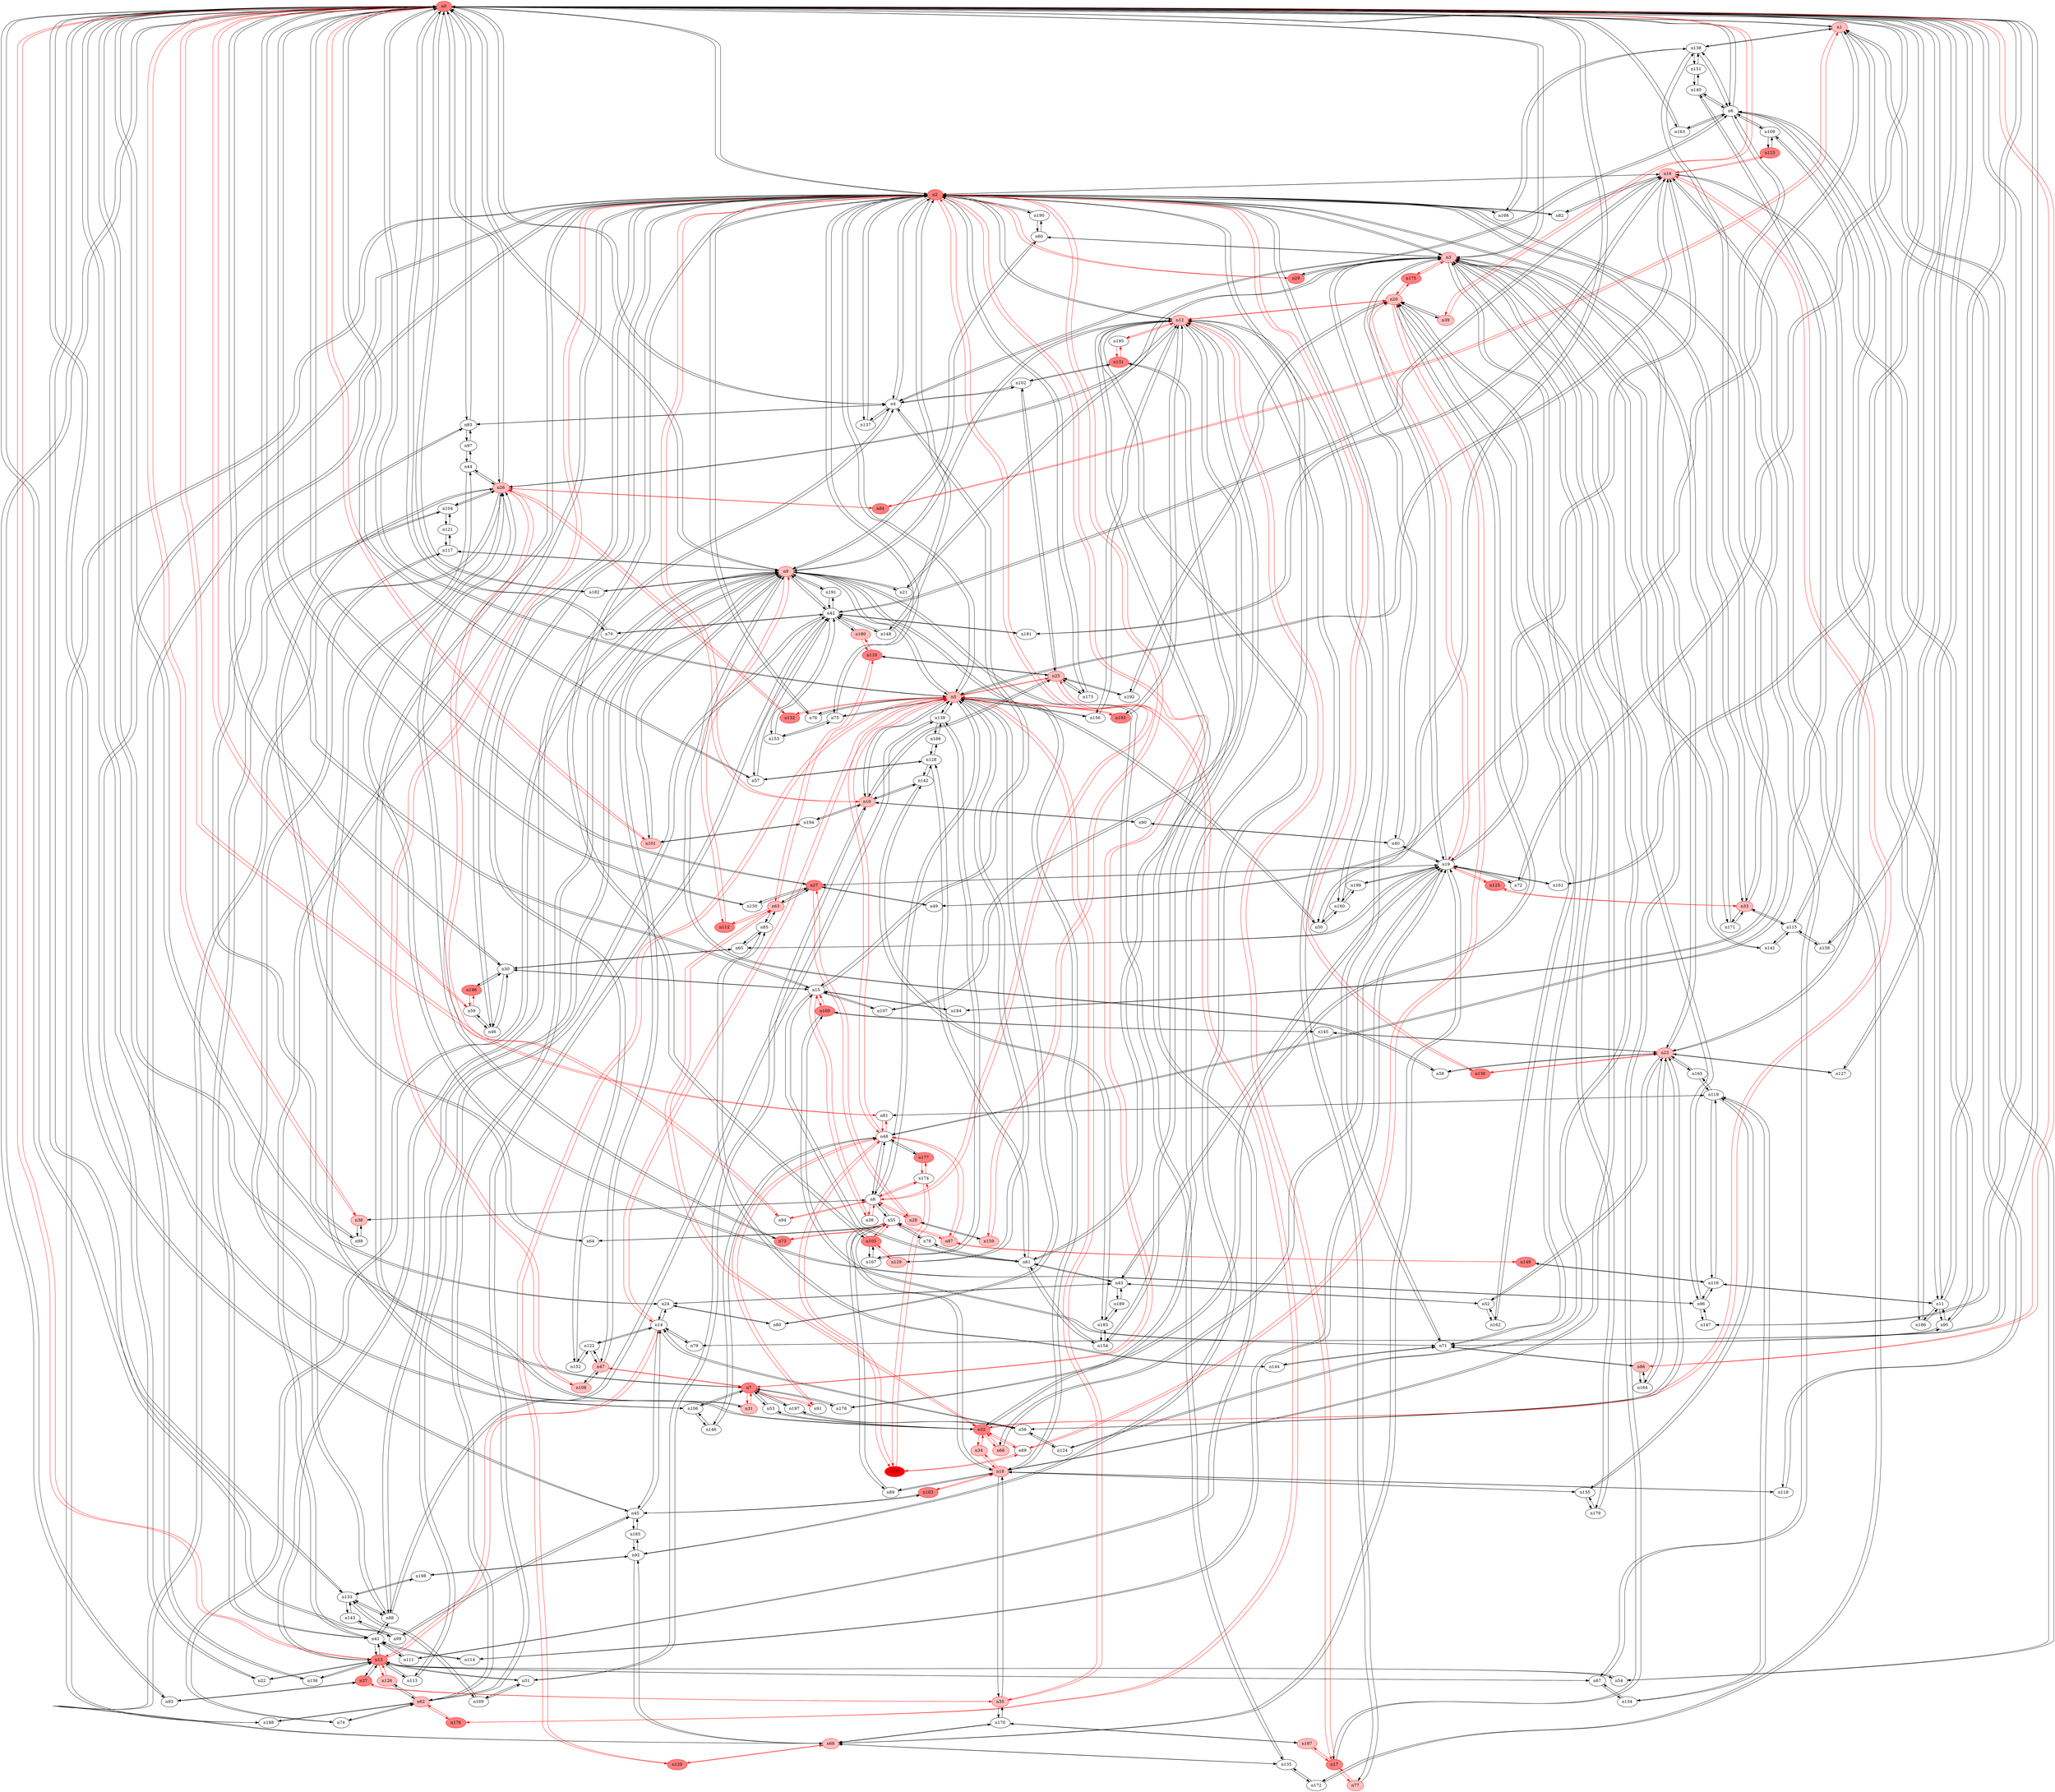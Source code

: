 strict digraph {
n0 [type=switch, color="#FF0000", style=filled, fillcolor="#FF8080"];
n1 [type=host, color="#FF0000", style=filled, fillcolor="#FFC0C0"];
n2 [type=host, color="#FF0000", style=filled, fillcolor="#FF8080"];
n3 [type=host, color="#FF0000", style=filled, fillcolor="#FFC0C0"];
n4 [type=switch];
n5 [type=host, color="#FF0000", style=filled, fillcolor="#FFC0C0"];
n6 [type=switch];
n7 [type=host, color="#FF0000", style=filled, fillcolor="#FF8080"];
n9 [type=host, color="#FF0000", style=filled, fillcolor="#FFC0C0"];
n11 [type=switch];
n13 [type=host, color="#FF0000", style=filled, fillcolor="#FF8080"];
n15 [type=switch];
n24 [type=switch];
n26 [type=host, color="#FF0000", style=filled, fillcolor="#FFC0C0"];
n27 [type=host, color="#FF0000", style=filled, fillcolor="#FF8080"];
n30 [type=switch];
n36 [type=host, color="#FF0000", style=filled, fillcolor="#FFC0C0"];
n39 [type=host, color="#FF0000", style=filled, fillcolor="#FFC0C0"];
n45 [type=switch];
n50 [type=switch];
n57 [type=switch];
n59 [type=switch];
n70 [type=switch];
n72 [type=switch];
n79 [type=switch];
n81 [type=switch];
n83 [type=switch];
n86 [type=host, color="#FF0000", style=filled, fillcolor="#FFC0C0"];
n93 [type=switch];
n99 [type=switch];
n101 [type=host, color="#FF0000", style=filled, fillcolor="#FFC0C0"];
n106 [type=switch];
n115 [type=switch];
n127 [type=switch];
n133 [type=switch];
n147 [type=switch];
n150 [type=switch];
n158 [type=switch];
n161 [type=switch];
n163 [type=switch];
n182 [type=switch];
n49 [type=switch];
n54 [type=switch];
n84 [type=switch, color="#FF0000", style=filled, fillcolor="#FF8080"];
n118 [type=switch];
n138 [type=switch];
n8 [type=switch];
n10 [type=host, color="#FF0000", style=filled, fillcolor="#FFC0C0"];
n12 [type=host, color="#FF0000", style=filled, fillcolor="#FFC0C0"];
n16 [type=host, color="#FF0000", style=filled, fillcolor="#FFC0C0"];
n22 [type=switch];
n23 [type=host, color="#FF0000", style=filled, fillcolor="#FFC0C0"];
n29 [type=host, color="#FF0000", style=filled, fillcolor="#FF8080"];
n31 [type=host, color="#FF0000", style=filled, fillcolor="#FFC0C0"];
n32 [type=switch, color="#FF0000", style=filled, fillcolor="#FF8080"];
n33 [type=host, color="#FF0000", style=filled, fillcolor="#FFC0C0"];
n41 [type=switch];
n46 [type=switch];
n67 [type=switch];
n71 [type=switch];
n75 [type=switch];
n76 [type=switch];
n82 [type=switch];
n105 [type=switch, color="#FF0000", style=filled, fillcolor="#FF8080"];
n108 [type=host, color="#FF0000", style=filled, fillcolor="#FFC0C0"];
n130 [type=switch, color="#FF0000", style=filled, fillcolor="#FF8080"];
n136 [type=switch];
n137 [type=switch];
n148 [type=switch];
n152 [type=switch];
n159 [type=host, color="#FF0000", style=filled, fillcolor="#FFC0C0"];
n168 [type=switch];
n173 [type=switch];
n188 [type=switch];
n190 [type=switch];
n17 [type=switch, color="#FF0000", style=filled, fillcolor="#FF8080"];
n18 [type=host, color="#FF0000", style=filled, fillcolor="#FFC0C0"];
n19 [type=switch];
n40 [type=switch];
n60 [type=switch];
n96 [type=switch];
n124 [type=switch];
n141 [type=switch];
n171 [type=switch];
n175 [type=switch, color="#FF0000", style=filled, fillcolor="#FF8080"];
n102 [type=switch];
n14 [type=switch];
n25 [type=host, color="#FF0000", style=filled, fillcolor="#FFC0C0"];
n35 [type=host, color="#FF0000", style=filled, fillcolor="#FFC0C0"];
n48 [type=switch];
n80 [type=switch];
n120 [type=switch, color="#FF0000", style=filled, fillcolor="#FF8080"];
n129 [type=host, color="#FF0000", style=filled, fillcolor="#FFC0C0"];
n132 [type=switch, color="#FF0000", style=filled, fillcolor="#FF8080"];
n139 [type=switch];
n156 [type=switch];
n193 [type=switch, color="#FF0000", style=filled, fillcolor="#FF8080"];
n109 [type=switch];
n140 [type=switch];
n47 [type=host, color="#FF0000", style=filled, fillcolor="#FFC0C0"];
n53 [type=switch];
n91 [type=switch];
n178 [type=switch];
n197 [type=switch];
n28 [type=host, color="#FF0000", style=filled, fillcolor="#FFC0C0"];
n38 [type=switch];
n55 [type=switch];
n94 [type=switch];
n174 [type=switch];
n21 [type=switch];
n42 [type=switch];
n58 [type=switch];
n62 [type=host, color="#FF0000", style=filled, fillcolor="#FFC0C0"];
n74 [type=switch];
n88 [type=switch];
n112 [type=switch, color="#FF0000", style=filled, fillcolor="#FF8080"];
n117 [type=switch];
n135 [type=switch];
n191 [type=switch];
n51 [type=switch];
n90 [type=switch];
n142 [type=switch];
n194 [type=switch];
n95 [type=switch];
n116 [type=switch];
n186 [type=switch];
n20 [type=host, color="#FF0000", style=filled, fillcolor="#FFC0C0"];
n77 [type=host, color="#FF0000", style=filled, fillcolor="#FFC0C0"];
n92 [type=switch];
n107 [type=switch];
n111 [type=switch];
n154 [type=switch];
n160 [type=switch];
n195 [type=switch];
n37 [type=switch, color="#FF0000", style=filled, fillcolor="#FF8080"];
n113 [type=switch];
n126 [type=host, color="#FF0000", style=filled, fillcolor="#FFC0C0"];
n56 [type=switch];
n122 [type=switch];
n61 [type=switch];
n100 [type=host, color="#FF0000", style=filled, fillcolor="#FF8080"];
n184 [type=switch];
n123 [type=switch, color="#FF0000", style=filled, fillcolor="#FF8080"];
n172 [type=switch];
n181 [type=switch];
n187 [type=host, color="#FF0000", style=filled, fillcolor="#FFC0C0"];
n34 [type=host, color="#FF0000", style=filled, fillcolor="#FFC0C0"];
n89 [type=switch];
n103 [type=switch, color="#FF0000", style=filled, fillcolor="#FF8080"];
n155 [type=switch];
n43 [type=switch];
n65 [type=switch];
n66 [type=host, color="#FF0000", style=filled, fillcolor="#FFC0C0"];
n68 [type=host, color="#FF0000", style=filled, fillcolor="#FFC0C0"];
n114 [type=switch];
n125 [type=switch, color="#FF0000", style=filled, fillcolor="#FF8080"];
n199 [type=switch];
n69 [type=switch];
n162 [type=switch];
n179 [type=switch];
n192 [type=switch];
n52 [type=switch];
n145 [type=switch];
n164 [type=switch];
n165 [type=switch];
n110 [type=switch, color="#FF0000", style=filled, fillcolor="#FF8080"];
n176 [type=switch, color="#FF0000", style=filled, fillcolor="#FF8080"];
n44 [type=switch];
n64 [type=switch];
n73 [type=host, color="#FF0000", style=filled, fillcolor="#FF8080"];
n104 [type=switch];
n63 [type=host, color="#FF0000", style=filled, fillcolor="#FFC0C0"];
n196 [type=host, color="#FF0000", style=filled, fillcolor="#FF8080"];
n170 [type=switch];
n98 [type=switch];
n153 [type=switch];
n180 [type=host, color="#FF0000", style=filled, fillcolor="#FFC0C0"];
n189 [type=switch];
n97 [type=switch];
n185 [type=switch];
n87 [type=host, color="#FF0000", style=filled, fillcolor="#FFC0C0"];
n146 [type=switch];
n157 [type=switch, color="#FF0000", style=filled, fillcolor="#FF0000"];
n177 [type=host, color="#FF0000", style=filled, fillcolor="#FF8080"];
n169 [type=switch];
n78 [type=switch];
n128 [type=switch];
n131 [type=host, color="#FF0000", style=filled, fillcolor="#FF8080"];
n85 [type=switch];
n134 [type=switch];
n144 [type=switch];
n119 [type=switch];
n149 [type=switch, color="#FF0000", style=filled, fillcolor="#FF8080"];
n198 [type=switch];
n143 [type=switch];
n121 [type=switch];
n167 [type=switch];
n166 [type=switch];
n151 [type=switch];
n183 [type=switch];
n0 -> n1 [src_port=0, dst_port=0];
n0 -> n2 [src_port=0, dst_port=0];
n0 -> n3 [src_port=0, dst_port=0];
n0 -> n4 [src_port=0, dst_port=0];
n0 -> n5 [src_port=0, dst_port=0];
n0 -> n6 [src_port=0, dst_port=0];
n0 -> n7 [src_port=0, dst_port=0];
n0 -> n9 [src_port=0, dst_port=0];
n0 -> n11 [src_port=0, dst_port=0];
n0 -> n13 [src_port=0, dst_port=0, color="#FF0000"];
n0 -> n15 [src_port=0, dst_port=0];
n0 -> n24 [src_port=0, dst_port=0];
n0 -> n26 [src_port=0, dst_port=0];
n0 -> n27 [src_port=0, dst_port=0];
n0 -> n30 [src_port=0, dst_port=0];
n0 -> n36 [src_port=0, dst_port=0, color="#FF0000"];
n0 -> n39 [src_port=0, dst_port=0, color="#FF0000"];
n0 -> n45 [src_port=0, dst_port=0];
n0 -> n50 [src_port=0, dst_port=0];
n0 -> n57 [src_port=0, dst_port=0];
n0 -> n59 [src_port=0, dst_port=0, color="#FF0000"];
n0 -> n70 [src_port=0, dst_port=0];
n0 -> n72 [src_port=0, dst_port=0];
n0 -> n79 [src_port=0, dst_port=0];
n0 -> n81 [src_port=0, dst_port=0, color="#FF0000"];
n0 -> n83 [src_port=0, dst_port=0];
n0 -> n86 [src_port=0, dst_port=0, color="#FF0000"];
n0 -> n93 [src_port=0, dst_port=0];
n0 -> n99 [src_port=0, dst_port=0];
n0 -> n101 [src_port=0, dst_port=0, color="#FF0000"];
n0 -> n106 [src_port=0, dst_port=0];
n0 -> n115 [src_port=0, dst_port=0];
n0 -> n127 [src_port=0, dst_port=0];
n0 -> n133 [src_port=0, dst_port=0];
n0 -> n147 [src_port=0, dst_port=0];
n0 -> n150 [src_port=0, dst_port=0];
n0 -> n158 [src_port=0, dst_port=0];
n0 -> n161 [src_port=0, dst_port=0];
n0 -> n163 [src_port=0, dst_port=0];
n0 -> n182 [src_port=0, dst_port=0];
n1 -> n0 [src_port=0, dst_port=0];
n1 -> n49 [src_port=0, dst_port=0];
n1 -> n54 [src_port=0, dst_port=0];
n1 -> n84 [src_port=0, dst_port=0, color="#FF0000"];
n1 -> n118 [src_port=0, dst_port=0];
n1 -> n138 [src_port=0, dst_port=0];
n2 -> n0 [src_port=0, dst_port=0];
n2 -> n3 [src_port=0, dst_port=0];
n2 -> n4 [src_port=0, dst_port=0];
n2 -> n5 [src_port=0, dst_port=0];
n2 -> n7 [src_port=0, dst_port=0, color="#FF0000"];
n2 -> n8 [src_port=0, dst_port=0, color="#FF0000"];
n2 -> n10 [src_port=0, dst_port=0, color="#FF0000"];
n2 -> n12 [src_port=0, dst_port=0];
n2 -> n16 [src_port=0, dst_port=0];
n2 -> n22 [src_port=0, dst_port=0];
n2 -> n23 [src_port=0, dst_port=0];
n2 -> n29 [src_port=0, dst_port=0, color="#FF0000"];
n2 -> n31 [src_port=0, dst_port=0];
n2 -> n32 [src_port=0, dst_port=0];
n2 -> n33 [src_port=0, dst_port=0];
n2 -> n41 [src_port=0, dst_port=0];
n2 -> n46 [src_port=0, dst_port=0];
n2 -> n67 [src_port=0, dst_port=0];
n2 -> n71 [src_port=0, dst_port=0];
n2 -> n75 [src_port=0, dst_port=0];
n2 -> n76 [src_port=0, dst_port=0];
n2 -> n82 [src_port=0, dst_port=0];
n2 -> n105 [src_port=0, dst_port=0];
n2 -> n108 [src_port=0, dst_port=0, color="#FF0000"];
n2 -> n130 [src_port=0, dst_port=0, color="#FF0000"];
n2 -> n136 [src_port=0, dst_port=0];
n2 -> n137 [src_port=0, dst_port=0];
n2 -> n148 [src_port=0, dst_port=0];
n2 -> n152 [src_port=0, dst_port=0];
n2 -> n159 [src_port=0, dst_port=0, color="#FF0000"];
n2 -> n168 [src_port=0, dst_port=0];
n2 -> n173 [src_port=0, dst_port=0];
n2 -> n188 [src_port=0, dst_port=0];
n2 -> n190 [src_port=0, dst_port=0];
n3 -> n0 [src_port=0, dst_port=0];
n3 -> n2 [src_port=0, dst_port=0];
n3 -> n26 [src_port=0, dst_port=0];
n3 -> n29 [src_port=0, dst_port=0];
n3 -> n71 [src_port=0, dst_port=0];
n3 -> n17 [src_port=0, dst_port=0];
n3 -> n18 [src_port=0, dst_port=0];
n3 -> n19 [src_port=0, dst_port=0];
n3 -> n40 [src_port=0, dst_port=0];
n3 -> n60 [src_port=0, dst_port=0];
n3 -> n96 [src_port=0, dst_port=0];
n3 -> n124 [src_port=0, dst_port=0];
n3 -> n141 [src_port=0, dst_port=0];
n3 -> n171 [src_port=0, dst_port=0];
n3 -> n175 [src_port=0, dst_port=0, color="#FF0000"];
n4 -> n0 [src_port=0, dst_port=0];
n4 -> n2 [src_port=0, dst_port=0];
n4 -> n6 [src_port=0, dst_port=0];
n4 -> n13 [src_port=0, dst_port=0];
n4 -> n15 [src_port=0, dst_port=0];
n4 -> n83 [src_port=0, dst_port=0];
n4 -> n137 [src_port=0, dst_port=0];
n4 -> n102 [src_port=0, dst_port=0];
n5 -> n0 [src_port=0, dst_port=0];
n5 -> n2 [src_port=0, dst_port=0];
n5 -> n9 [src_port=0, dst_port=0];
n5 -> n50 [src_port=0, dst_port=0];
n5 -> n8 [src_port=0, dst_port=0];
n5 -> n10 [src_port=0, dst_port=0];
n5 -> n16 [src_port=0, dst_port=0];
n5 -> n75 [src_port=0, dst_port=0];
n5 -> n76 [src_port=0, dst_port=0];
n5 -> n14 [src_port=0, dst_port=0, color="#FF0000"];
n5 -> n25 [src_port=0, dst_port=0, color="#FF0000"];
n5 -> n35 [src_port=0, dst_port=0, color="#FF0000"];
n5 -> n48 [src_port=0, dst_port=0, color="#FF0000"];
n5 -> n80 [src_port=0, dst_port=0];
n5 -> n120 [src_port=0, dst_port=0, color="#FF0000"];
n5 -> n129 [src_port=0, dst_port=0];
n5 -> n132 [src_port=0, dst_port=0, color="#FF0000"];
n5 -> n139 [src_port=0, dst_port=0];
n5 -> n156 [src_port=0, dst_port=0];
n5 -> n193 [src_port=0, dst_port=0, color="#FF0000"];
n6 -> n0 [src_port=0, dst_port=0];
n6 -> n4 [src_port=0, dst_port=0];
n6 -> n11 [src_port=0, dst_port=0];
n6 -> n163 [src_port=0, dst_port=0];
n6 -> n138 [src_port=0, dst_port=0];
n6 -> n23 [src_port=0, dst_port=0];
n6 -> n33 [src_port=0, dst_port=0];
n6 -> n109 [src_port=0, dst_port=0];
n6 -> n140 [src_port=0, dst_port=0];
n7 -> n0 [src_port=0, dst_port=0];
n7 -> n2 [src_port=0, dst_port=0, color="#FF0000"];
n7 -> n106 [src_port=0, dst_port=0];
n7 -> n31 [src_port=0, dst_port=0, color="#FF0000"];
n7 -> n47 [src_port=0, dst_port=0, color="#FF0000"];
n7 -> n53 [src_port=0, dst_port=0];
n7 -> n91 [src_port=0, dst_port=0, color="#FF0000"];
n7 -> n178 [src_port=0, dst_port=0];
n7 -> n197 [src_port=0, dst_port=0];
n9 -> n0 [src_port=0, dst_port=0];
n9 -> n5 [src_port=0, dst_port=0];
n9 -> n101 [src_port=0, dst_port=0];
n9 -> n182 [src_port=0, dst_port=0];
n9 -> n12 [src_port=0, dst_port=0];
n9 -> n18 [src_port=0, dst_port=0];
n9 -> n60 [src_port=0, dst_port=0];
n9 -> n47 [src_port=0, dst_port=0];
n9 -> n21 [src_port=0, dst_port=0];
n9 -> n42 [src_port=0, dst_port=0];
n9 -> n58 [src_port=0, dst_port=0];
n9 -> n62 [src_port=0, dst_port=0];
n9 -> n74 [src_port=0, dst_port=0];
n9 -> n88 [src_port=0, dst_port=0];
n9 -> n112 [src_port=0, dst_port=0, color="#FF0000"];
n9 -> n117 [src_port=0, dst_port=0];
n9 -> n135 [src_port=0, dst_port=0];
n9 -> n191 [src_port=0, dst_port=0];
n11 -> n0 [src_port=0, dst_port=0];
n11 -> n6 [src_port=0, dst_port=0];
n11 -> n95 [src_port=0, dst_port=0];
n11 -> n116 [src_port=0, dst_port=0];
n11 -> n186 [src_port=0, dst_port=0];
n13 -> n0 [src_port=0, dst_port=0, color="#FF0000"];
n13 -> n4 [src_port=0, dst_port=0];
n13 -> n54 [src_port=0, dst_port=0];
n13 -> n22 [src_port=0, dst_port=0];
n13 -> n41 [src_port=0, dst_port=0];
n13 -> n67 [src_port=0, dst_port=0];
n13 -> n136 [src_port=0, dst_port=0];
n13 -> n14 [src_port=0, dst_port=0, color="#FF0000"];
n13 -> n51 [src_port=0, dst_port=0];
n13 -> n37 [src_port=0, dst_port=0];
n13 -> n113 [src_port=0, dst_port=0];
n13 -> n126 [src_port=0, dst_port=0, color="#FF0000"];
n15 -> n0 [src_port=0, dst_port=0];
n15 -> n4 [src_port=0, dst_port=0];
n15 -> n30 [src_port=0, dst_port=0];
n15 -> n38 [src_port=0, dst_port=0, color="#FF0000"];
n15 -> n107 [src_port=0, dst_port=0];
n15 -> n61 [src_port=0, dst_port=0];
n15 -> n100 [src_port=0, dst_port=0, color="#FF0000"];
n15 -> n184 [src_port=0, dst_port=0];
n24 -> n0 [src_port=0, dst_port=0];
n24 -> n14 [src_port=0, dst_port=0];
n24 -> n80 [src_port=0, dst_port=0];
n24 -> n43 [src_port=0, dst_port=0];
n26 -> n0 [src_port=0, dst_port=0];
n26 -> n3 [src_port=0, dst_port=0];
n26 -> n84 [src_port=0, dst_port=0, color="#FF0000"];
n26 -> n96 [src_port=0, dst_port=0];
n26 -> n132 [src_port=0, dst_port=0, color="#FF0000"];
n26 -> n94 [src_port=0, dst_port=0, color="#FF0000"];
n26 -> n68 [src_port=0, dst_port=0];
n26 -> n44 [src_port=0, dst_port=0];
n26 -> n64 [src_port=0, dst_port=0];
n26 -> n73 [src_port=0, dst_port=0];
n26 -> n104 [src_port=0, dst_port=0];
n27 -> n0 [src_port=0, dst_port=0];
n27 -> n150 [src_port=0, dst_port=0];
n27 -> n49 [src_port=0, dst_port=0];
n27 -> n19 [src_port=0, dst_port=0];
n27 -> n28 [src_port=0, dst_port=0, color="#FF0000"];
n27 -> n63 [src_port=0, dst_port=0];
n30 -> n0 [src_port=0, dst_port=0];
n30 -> n15 [src_port=0, dst_port=0];
n30 -> n46 [src_port=0, dst_port=0];
n30 -> n65 [src_port=0, dst_port=0];
n30 -> n196 [src_port=0, dst_port=0];
n36 -> n0 [src_port=0, dst_port=0, color="#FF0000"];
n36 -> n8 [src_port=0, dst_port=0];
n36 -> n98 [src_port=0, dst_port=0];
n39 -> n0 [src_port=0, dst_port=0, color="#FF0000"];
n39 -> n20 [src_port=0, dst_port=0];
n45 -> n0 [src_port=0, dst_port=0];
n45 -> n99 [src_port=0, dst_port=0];
n45 -> n14 [src_port=0, dst_port=0];
n45 -> n103 [src_port=0, dst_port=0];
n45 -> n185 [src_port=0, dst_port=0];
n50 -> n0 [src_port=0, dst_port=0];
n50 -> n5 [src_port=0, dst_port=0];
n50 -> n160 [src_port=0, dst_port=0];
n57 -> n0 [src_port=0, dst_port=0];
n57 -> n42 [src_port=0, dst_port=0];
n57 -> n128 [src_port=0, dst_port=0];
n59 -> n0 [src_port=0, dst_port=0, color="#FF0000"];
n59 -> n46 [src_port=0, dst_port=0];
n59 -> n196 [src_port=0, dst_port=0, color="#FF0000"];
n70 -> n0 [src_port=0, dst_port=0];
n70 -> n42 [src_port=0, dst_port=0];
n72 -> n0 [src_port=0, dst_port=0];
n72 -> n19 [src_port=0, dst_port=0];
n79 -> n0 [src_port=0, dst_port=0];
n79 -> n14 [src_port=0, dst_port=0];
n81 -> n0 [src_port=0, dst_port=0, color="#FF0000"];
n81 -> n48 [src_port=0, dst_port=0, color="#FF0000"];
n81 -> n119 [src_port=0, dst_port=0];
n83 -> n0 [src_port=0, dst_port=0];
n83 -> n4 [src_port=0, dst_port=0];
n83 -> n98 [src_port=0, dst_port=0];
n83 -> n97 [src_port=0, dst_port=0];
n86 -> n0 [src_port=0, dst_port=0, color="#FF0000"];
n86 -> n71 [src_port=0, dst_port=0];
n86 -> n164 [src_port=0, dst_port=0];
n93 -> n0 [src_port=0, dst_port=0];
n93 -> n37 [src_port=0, dst_port=0];
n99 -> n0 [src_port=0, dst_port=0];
n99 -> n45 [src_port=0, dst_port=0];
n99 -> n143 [src_port=0, dst_port=0];
n101 -> n0 [src_port=0, dst_port=0, color="#FF0000"];
n101 -> n9 [src_port=0, dst_port=0];
n101 -> n194 [src_port=0, dst_port=0];
n106 -> n0 [src_port=0, dst_port=0];
n106 -> n7 [src_port=0, dst_port=0];
n106 -> n146 [src_port=0, dst_port=0];
n115 -> n0 [src_port=0, dst_port=0];
n115 -> n158 [src_port=0, dst_port=0];
n115 -> n33 [src_port=0, dst_port=0];
n115 -> n141 [src_port=0, dst_port=0];
n127 -> n0 [src_port=0, dst_port=0];
n127 -> n23 [src_port=0, dst_port=0];
n133 -> n0 [src_port=0, dst_port=0];
n133 -> n88 [src_port=0, dst_port=0];
n133 -> n169 [src_port=0, dst_port=0];
n133 -> n198 [src_port=0, dst_port=0];
n133 -> n143 [src_port=0, dst_port=0];
n147 -> n0 [src_port=0, dst_port=0];
n147 -> n96 [src_port=0, dst_port=0];
n150 -> n0 [src_port=0, dst_port=0];
n150 -> n27 [src_port=0, dst_port=0];
n158 -> n0 [src_port=0, dst_port=0];
n158 -> n115 [src_port=0, dst_port=0];
n161 -> n0 [src_port=0, dst_port=0];
n161 -> n19 [src_port=0, dst_port=0];
n163 -> n0 [src_port=0, dst_port=0];
n163 -> n6 [src_port=0, dst_port=0];
n182 -> n0 [src_port=0, dst_port=0];
n182 -> n9 [src_port=0, dst_port=0];
n49 -> n1 [src_port=0, dst_port=0];
n49 -> n27 [src_port=0, dst_port=0];
n54 -> n1 [src_port=0, dst_port=0];
n54 -> n13 [src_port=0, dst_port=0];
n84 -> n1 [src_port=0, dst_port=0, color="#FF0000"];
n84 -> n26 [src_port=0, dst_port=0, color="#FF0000"];
n118 -> n1 [src_port=0, dst_port=0];
n118 -> n18 [src_port=0, dst_port=0];
n138 -> n1 [src_port=0, dst_port=0];
n138 -> n6 [src_port=0, dst_port=0];
n138 -> n168 [src_port=0, dst_port=0];
n138 -> n184 [src_port=0, dst_port=0];
n138 -> n151 [src_port=0, dst_port=0];
n8 -> n2 [src_port=0, dst_port=0, color="#FF0000"];
n8 -> n5 [src_port=0, dst_port=0];
n8 -> n36 [src_port=0, dst_port=0];
n8 -> n48 [src_port=0, dst_port=0];
n8 -> n28 [src_port=0, dst_port=0, color="#FF0000"];
n8 -> n38 [src_port=0, dst_port=0, color="#FF0000"];
n8 -> n55 [src_port=0, dst_port=0];
n8 -> n94 [src_port=0, dst_port=0, color="#FF0000"];
n8 -> n174 [src_port=0, dst_port=0, color="#FF0000"];
n10 -> n2 [src_port=0, dst_port=0, color="#FF0000"];
n10 -> n5 [src_port=0, dst_port=0];
n10 -> n25 [src_port=0, dst_port=0];
n10 -> n51 [src_port=0, dst_port=0];
n10 -> n90 [src_port=0, dst_port=0];
n10 -> n142 [src_port=0, dst_port=0];
n10 -> n194 [src_port=0, dst_port=0];
n12 -> n2 [src_port=0, dst_port=0];
n12 -> n9 [src_port=0, dst_port=0];
n12 -> n17 [src_port=0, dst_port=0, color="#FF0000"];
n12 -> n156 [src_port=0, dst_port=0];
n12 -> n193 [src_port=0, dst_port=0];
n12 -> n21 [src_port=0, dst_port=0];
n12 -> n20 [src_port=0, dst_port=0, color="#FF0000"];
n12 -> n77 [src_port=0, dst_port=0];
n12 -> n92 [src_port=0, dst_port=0];
n12 -> n107 [src_port=0, dst_port=0];
n12 -> n111 [src_port=0, dst_port=0];
n12 -> n154 [src_port=0, dst_port=0];
n12 -> n160 [src_port=0, dst_port=0];
n12 -> n195 [src_port=0, dst_port=0, color="#FF0000"];
n16 -> n2 [src_port=0, dst_port=0];
n16 -> n5 [src_port=0, dst_port=0];
n16 -> n32 [src_port=0, dst_port=0, color="#FF0000"];
n16 -> n82 [src_port=0, dst_port=0];
n16 -> n19 [src_port=0, dst_port=0];
n16 -> n42 [src_port=0, dst_port=0];
n16 -> n186 [src_port=0, dst_port=0];
n16 -> n123 [src_port=0, dst_port=0, color="#FF0000"];
n16 -> n172 [src_port=0, dst_port=0];
n16 -> n181 [src_port=0, dst_port=0];
n22 -> n2 [src_port=0, dst_port=0];
n22 -> n13 [src_port=0, dst_port=0];
n23 -> n2 [src_port=0, dst_port=0];
n23 -> n6 [src_port=0, dst_port=0];
n23 -> n127 [src_port=0, dst_port=0];
n23 -> n130 [src_port=0, dst_port=0, color="#FF0000"];
n23 -> n58 [src_port=0, dst_port=0];
n23 -> n56 [src_port=0, dst_port=0];
n23 -> n52 [src_port=0, dst_port=0];
n23 -> n145 [src_port=0, dst_port=0];
n23 -> n164 [src_port=0, dst_port=0];
n23 -> n165 [src_port=0, dst_port=0];
n29 -> n2 [src_port=0, dst_port=0, color="#FF0000"];
n29 -> n3 [src_port=0, dst_port=0];
n31 -> n2 [src_port=0, dst_port=0];
n31 -> n7 [src_port=0, dst_port=0, color="#FF0000"];
n32 -> n2 [src_port=0, dst_port=0];
n32 -> n16 [src_port=0, dst_port=0, color="#FF0000"];
n32 -> n53 [src_port=0, dst_port=0];
n32 -> n34 [src_port=0, dst_port=0, color="#FF0000"];
n32 -> n66 [src_port=0, dst_port=0, color="#FF0000"];
n32 -> n69 [src_port=0, dst_port=0, color="#FF0000"];
n32 -> n44 [src_port=0, dst_port=0];
n32 -> n63 [src_port=0, dst_port=0, color="#FF0000"];
n33 -> n2 [src_port=0, dst_port=0];
n33 -> n6 [src_port=0, dst_port=0];
n33 -> n115 [src_port=0, dst_port=0];
n33 -> n171 [src_port=0, dst_port=0];
n33 -> n125 [src_port=0, dst_port=0, color="#FF0000"];
n41 -> n2 [src_port=0, dst_port=0];
n41 -> n13 [src_port=0, dst_port=0];
n41 -> n88 [src_port=0, dst_port=0];
n41 -> n111 [src_port=0, dst_port=0];
n41 -> n114 [src_port=0, dst_port=0];
n41 -> n104 [src_port=0, dst_port=0];
n46 -> n2 [src_port=0, dst_port=0];
n46 -> n30 [src_port=0, dst_port=0];
n46 -> n59 [src_port=0, dst_port=0];
n67 -> n2 [src_port=0, dst_port=0];
n67 -> n13 [src_port=0, dst_port=0];
n67 -> n134 [src_port=0, dst_port=0];
n71 -> n2 [src_port=0, dst_port=0];
n71 -> n3 [src_port=0, dst_port=0];
n71 -> n86 [src_port=0, dst_port=0];
n71 -> n95 [src_port=0, dst_port=0];
n71 -> n100 [src_port=0, dst_port=0];
n71 -> n144 [src_port=0, dst_port=0];
n75 -> n2 [src_port=0, dst_port=0];
n75 -> n5 [src_port=0, dst_port=0];
n75 -> n153 [src_port=0, dst_port=0];
n76 -> n2 [src_port=0, dst_port=0];
n76 -> n5 [src_port=0, dst_port=0];
n82 -> n2 [src_port=0, dst_port=0];
n82 -> n16 [src_port=0, dst_port=0];
n105 -> n2 [src_port=0, dst_port=0];
n105 -> n129 [src_port=0, dst_port=0, color="#FF0000"];
n105 -> n55 [src_port=0, dst_port=0, color="#FF0000"];
n105 -> n167 [src_port=0, dst_port=0];
n108 -> n2 [src_port=0, dst_port=0, color="#FF0000"];
n108 -> n47 [src_port=0, dst_port=0];
n130 -> n2 [src_port=0, dst_port=0, color="#FF0000"];
n130 -> n23 [src_port=0, dst_port=0, color="#FF0000"];
n136 -> n2 [src_port=0, dst_port=0];
n136 -> n13 [src_port=0, dst_port=0];
n137 -> n2 [src_port=0, dst_port=0];
n137 -> n4 [src_port=0, dst_port=0];
n148 -> n2 [src_port=0, dst_port=0];
n148 -> n42 [src_port=0, dst_port=0];
n152 -> n2 [src_port=0, dst_port=0];
n152 -> n122 [src_port=0, dst_port=0];
n159 -> n2 [src_port=0, dst_port=0, color="#FF0000"];
n159 -> n28 [src_port=0, dst_port=0];
n168 -> n2 [src_port=0, dst_port=0];
n168 -> n138 [src_port=0, dst_port=0];
n173 -> n2 [src_port=0, dst_port=0];
n173 -> n25 [src_port=0, dst_port=0];
n188 -> n2 [src_port=0, dst_port=0];
n188 -> n62 [src_port=0, dst_port=0];
n190 -> n2 [src_port=0, dst_port=0];
n190 -> n60 [src_port=0, dst_port=0];
n17 -> n3 [src_port=0, dst_port=0];
n17 -> n12 [src_port=0, dst_port=0, color="#FF0000"];
n17 -> n77 [src_port=0, dst_port=0, color="#FF0000"];
n17 -> n187 [src_port=0, dst_port=0, color="#FF0000"];
n18 -> n3 [src_port=0, dst_port=0];
n18 -> n9 [src_port=0, dst_port=0];
n18 -> n118 [src_port=0, dst_port=0];
n18 -> n35 [src_port=0, dst_port=0];
n18 -> n55 [src_port=0, dst_port=0];
n18 -> n34 [src_port=0, dst_port=0, color="#FF0000"];
n18 -> n89 [src_port=0, dst_port=0];
n18 -> n103 [src_port=0, dst_port=0, color="#FF0000"];
n18 -> n155 [src_port=0, dst_port=0];
n19 -> n3 [src_port=0, dst_port=0];
n19 -> n27 [src_port=0, dst_port=0];
n19 -> n72 [src_port=0, dst_port=0];
n19 -> n161 [src_port=0, dst_port=0];
n19 -> n16 [src_port=0, dst_port=0];
n19 -> n40 [src_port=0, dst_port=0];
n19 -> n20 [src_port=0, dst_port=0, color="#FF0000"];
n19 -> n43 [src_port=0, dst_port=0];
n19 -> n65 [src_port=0, dst_port=0];
n19 -> n66 [src_port=0, dst_port=0];
n19 -> n68 [src_port=0, dst_port=0];
n19 -> n114 [src_port=0, dst_port=0];
n19 -> n125 [src_port=0, dst_port=0, color="#FF0000"];
n19 -> n199 [src_port=0, dst_port=0];
n40 -> n3 [src_port=0, dst_port=0];
n40 -> n19 [src_port=0, dst_port=0];
n40 -> n90 [src_port=0, dst_port=0];
n60 -> n3 [src_port=0, dst_port=0];
n60 -> n9 [src_port=0, dst_port=0];
n60 -> n190 [src_port=0, dst_port=0];
n96 -> n3 [src_port=0, dst_port=0];
n96 -> n26 [src_port=0, dst_port=0];
n96 -> n147 [src_port=0, dst_port=0];
n96 -> n116 [src_port=0, dst_port=0];
n124 -> n3 [src_port=0, dst_port=0];
n124 -> n56 [src_port=0, dst_port=0];
n141 -> n3 [src_port=0, dst_port=0];
n141 -> n115 [src_port=0, dst_port=0];
n171 -> n3 [src_port=0, dst_port=0];
n171 -> n33 [src_port=0, dst_port=0];
n175 -> n3 [src_port=0, dst_port=0, color="#FF0000"];
n175 -> n20 [src_port=0, dst_port=0, color="#FF0000"];
n102 -> n4 [src_port=0, dst_port=0];
n102 -> n25 [src_port=0, dst_port=0];
n102 -> n131 [src_port=0, dst_port=0];
n14 -> n5 [src_port=0, dst_port=0, color="#FF0000"];
n14 -> n13 [src_port=0, dst_port=0, color="#FF0000"];
n14 -> n24 [src_port=0, dst_port=0];
n14 -> n45 [src_port=0, dst_port=0];
n14 -> n79 [src_port=0, dst_port=0];
n14 -> n56 [src_port=0, dst_port=0];
n14 -> n122 [src_port=0, dst_port=0];
n25 -> n5 [src_port=0, dst_port=0, color="#FF0000"];
n25 -> n10 [src_port=0, dst_port=0];
n25 -> n173 [src_port=0, dst_port=0];
n25 -> n102 [src_port=0, dst_port=0];
n25 -> n192 [src_port=0, dst_port=0];
n25 -> n110 [src_port=0, dst_port=0];
n25 -> n176 [src_port=0, dst_port=0, color="#FF0000"];
n35 -> n5 [src_port=0, dst_port=0, color="#FF0000"];
n35 -> n18 [src_port=0, dst_port=0];
n35 -> n37 [src_port=0, dst_port=0, color="#FF0000"];
n35 -> n170 [src_port=0, dst_port=0];
n48 -> n5 [src_port=0, dst_port=0, color="#FF0000"];
n48 -> n81 [src_port=0, dst_port=0, color="#FF0000"];
n48 -> n8 [src_port=0, dst_port=0];
n48 -> n140 [src_port=0, dst_port=0];
n48 -> n91 [src_port=0, dst_port=0, color="#FF0000"];
n48 -> n87 [src_port=0, dst_port=0, color="#FF0000"];
n48 -> n146 [src_port=0, dst_port=0];
n48 -> n157 [src_port=0, dst_port=0, color="#FF0000"];
n48 -> n177 [src_port=0, dst_port=0];
n80 -> n5 [src_port=0, dst_port=0];
n80 -> n24 [src_port=0, dst_port=0];
n120 -> n5 [src_port=0, dst_port=0, color="#FF0000"];
n120 -> n68 [src_port=0, dst_port=0, color="#FF0000"];
n129 -> n5 [src_port=0, dst_port=0];
n129 -> n105 [src_port=0, dst_port=0, color="#FF0000"];
n132 -> n5 [src_port=0, dst_port=0, color="#FF0000"];
n132 -> n26 [src_port=0, dst_port=0, color="#FF0000"];
n139 -> n5 [src_port=0, dst_port=0];
n139 -> n88 [src_port=0, dst_port=0];
n139 -> n167 [src_port=0, dst_port=0];
n139 -> n166 [src_port=0, dst_port=0];
n156 -> n5 [src_port=0, dst_port=0];
n156 -> n12 [src_port=0, dst_port=0];
n193 -> n5 [src_port=0, dst_port=0, color="#FF0000"];
n193 -> n12 [src_port=0, dst_port=0];
n109 -> n6 [src_port=0, dst_port=0];
n109 -> n95 [src_port=0, dst_port=0];
n109 -> n123 [src_port=0, dst_port=0];
n140 -> n6 [src_port=0, dst_port=0];
n140 -> n48 [src_port=0, dst_port=0];
n140 -> n151 [src_port=0, dst_port=0];
n47 -> n7 [src_port=0, dst_port=0, color="#FF0000"];
n47 -> n9 [src_port=0, dst_port=0];
n47 -> n108 [src_port=0, dst_port=0];
n47 -> n122 [src_port=0, dst_port=0];
n53 -> n7 [src_port=0, dst_port=0];
n53 -> n32 [src_port=0, dst_port=0];
n91 -> n7 [src_port=0, dst_port=0, color="#FF0000"];
n91 -> n48 [src_port=0, dst_port=0, color="#FF0000"];
n178 -> n7 [src_port=0, dst_port=0];
n178 -> n20 [src_port=0, dst_port=0];
n197 -> n7 [src_port=0, dst_port=0];
n197 -> n56 [src_port=0, dst_port=0];
n28 -> n27 [src_port=0, dst_port=0, color="#FF0000"];
n28 -> n8 [src_port=0, dst_port=0, color="#FF0000"];
n28 -> n159 [src_port=0, dst_port=0];
n38 -> n15 [src_port=0, dst_port=0, color="#FF0000"];
n38 -> n8 [src_port=0, dst_port=0, color="#FF0000"];
n55 -> n8 [src_port=0, dst_port=0];
n55 -> n105 [src_port=0, dst_port=0, color="#FF0000"];
n55 -> n18 [src_port=0, dst_port=0];
n55 -> n89 [src_port=0, dst_port=0];
n55 -> n64 [src_port=0, dst_port=0];
n55 -> n73 [src_port=0, dst_port=0, color="#FF0000"];
n55 -> n87 [src_port=0, dst_port=0, color="#FF0000"];
n55 -> n78 [src_port=0, dst_port=0];
n94 -> n26 [src_port=0, dst_port=0, color="#FF0000"];
n94 -> n8 [src_port=0, dst_port=0, color="#FF0000"];
n174 -> n8 [src_port=0, dst_port=0, color="#FF0000"];
n174 -> n157 [src_port=0, dst_port=0, color="#FF0000"];
n174 -> n177 [src_port=0, dst_port=0, color="#FF0000"];
n21 -> n9 [src_port=0, dst_port=0];
n21 -> n12 [src_port=0, dst_port=0];
n42 -> n9 [src_port=0, dst_port=0];
n42 -> n57 [src_port=0, dst_port=0];
n42 -> n70 [src_port=0, dst_port=0];
n42 -> n16 [src_port=0, dst_port=0];
n42 -> n148 [src_port=0, dst_port=0];
n42 -> n62 [src_port=0, dst_port=0];
n42 -> n191 [src_port=0, dst_port=0];
n42 -> n113 [src_port=0, dst_port=0];
n42 -> n181 [src_port=0, dst_port=0];
n42 -> n153 [src_port=0, dst_port=0];
n42 -> n180 [src_port=0, dst_port=0];
n58 -> n9 [src_port=0, dst_port=0];
n58 -> n23 [src_port=0, dst_port=0];
n62 -> n9 [src_port=0, dst_port=0];
n62 -> n188 [src_port=0, dst_port=0];
n62 -> n42 [src_port=0, dst_port=0];
n62 -> n74 [src_port=0, dst_port=0];
n62 -> n126 [src_port=0, dst_port=0];
n62 -> n176 [src_port=0, dst_port=0, color="#FF0000"];
n74 -> n9 [src_port=0, dst_port=0];
n74 -> n62 [src_port=0, dst_port=0];
n88 -> n9 [src_port=0, dst_port=0];
n88 -> n133 [src_port=0, dst_port=0];
n88 -> n41 [src_port=0, dst_port=0];
n88 -> n139 [src_port=0, dst_port=0];
n88 -> n117 [src_port=0, dst_port=0];
n112 -> n9 [src_port=0, dst_port=0, color="#FF0000"];
n112 -> n63 [src_port=0, dst_port=0, color="#FF0000"];
n117 -> n9 [src_port=0, dst_port=0];
n117 -> n88 [src_port=0, dst_port=0];
n117 -> n121 [src_port=0, dst_port=0];
n135 -> n9 [src_port=0, dst_port=0];
n135 -> n172 [src_port=0, dst_port=0];
n135 -> n68 [src_port=0, dst_port=0];
n191 -> n9 [src_port=0, dst_port=0];
n191 -> n42 [src_port=0, dst_port=0];
n51 -> n13 [src_port=0, dst_port=0];
n51 -> n10 [src_port=0, dst_port=0];
n51 -> n169 [src_port=0, dst_port=0];
n90 -> n10 [src_port=0, dst_port=0];
n90 -> n40 [src_port=0, dst_port=0];
n142 -> n10 [src_port=0, dst_port=0];
n142 -> n128 [src_port=0, dst_port=0];
n142 -> n183 [src_port=0, dst_port=0];
n194 -> n101 [src_port=0, dst_port=0];
n194 -> n10 [src_port=0, dst_port=0];
n95 -> n11 [src_port=0, dst_port=0];
n95 -> n71 [src_port=0, dst_port=0];
n95 -> n109 [src_port=0, dst_port=0];
n116 -> n11 [src_port=0, dst_port=0];
n116 -> n96 [src_port=0, dst_port=0];
n116 -> n119 [src_port=0, dst_port=0];
n116 -> n149 [src_port=0, dst_port=0];
n186 -> n11 [src_port=0, dst_port=0];
n186 -> n16 [src_port=0, dst_port=0];
n20 -> n39 [src_port=0, dst_port=0];
n20 -> n12 [src_port=0, dst_port=0, color="#FF0000"];
n20 -> n19 [src_port=0, dst_port=0, color="#FF0000"];
n20 -> n175 [src_port=0, dst_port=0, color="#FF0000"];
n20 -> n178 [src_port=0, dst_port=0];
n20 -> n69 [src_port=0, dst_port=0, color="#FF0000"];
n20 -> n162 [src_port=0, dst_port=0];
n20 -> n179 [src_port=0, dst_port=0];
n20 -> n192 [src_port=0, dst_port=0];
n77 -> n12 [src_port=0, dst_port=0];
n77 -> n17 [src_port=0, dst_port=0, color="#FF0000"];
n92 -> n12 [src_port=0, dst_port=0];
n92 -> n68 [src_port=0, dst_port=0];
n92 -> n185 [src_port=0, dst_port=0];
n92 -> n198 [src_port=0, dst_port=0];
n107 -> n15 [src_port=0, dst_port=0];
n107 -> n12 [src_port=0, dst_port=0];
n111 -> n12 [src_port=0, dst_port=0];
n111 -> n41 [src_port=0, dst_port=0];
n154 -> n12 [src_port=0, dst_port=0];
n154 -> n61 [src_port=0, dst_port=0];
n154 -> n183 [src_port=0, dst_port=0];
n160 -> n50 [src_port=0, dst_port=0];
n160 -> n12 [src_port=0, dst_port=0];
n160 -> n199 [src_port=0, dst_port=0];
n195 -> n12 [src_port=0, dst_port=0, color="#FF0000"];
n195 -> n131 [src_port=0, dst_port=0, color="#FF0000"];
n37 -> n13 [src_port=0, dst_port=0];
n37 -> n93 [src_port=0, dst_port=0];
n37 -> n35 [src_port=0, dst_port=0, color="#FF0000"];
n113 -> n13 [src_port=0, dst_port=0];
n113 -> n42 [src_port=0, dst_port=0];
n126 -> n13 [src_port=0, dst_port=0, color="#FF0000"];
n126 -> n62 [src_port=0, dst_port=0];
n56 -> n23 [src_port=0, dst_port=0];
n56 -> n124 [src_port=0, dst_port=0];
n56 -> n14 [src_port=0, dst_port=0];
n56 -> n197 [src_port=0, dst_port=0];
n122 -> n152 [src_port=0, dst_port=0];
n122 -> n14 [src_port=0, dst_port=0];
n122 -> n47 [src_port=0, dst_port=0];
n61 -> n15 [src_port=0, dst_port=0];
n61 -> n154 [src_port=0, dst_port=0];
n61 -> n43 [src_port=0, dst_port=0];
n61 -> n78 [src_port=0, dst_port=0];
n61 -> n128 [src_port=0, dst_port=0];
n61 -> n131 [src_port=0, dst_port=0];
n100 -> n15 [src_port=0, dst_port=0, color="#FF0000"];
n100 -> n71 [src_port=0, dst_port=0];
n100 -> n145 [src_port=0, dst_port=0];
n184 -> n15 [src_port=0, dst_port=0];
n184 -> n138 [src_port=0, dst_port=0];
n123 -> n16 [src_port=0, dst_port=0, color="#FF0000"];
n123 -> n109 [src_port=0, dst_port=0];
n172 -> n16 [src_port=0, dst_port=0];
n172 -> n135 [src_port=0, dst_port=0];
n181 -> n16 [src_port=0, dst_port=0];
n181 -> n42 [src_port=0, dst_port=0];
n187 -> n17 [src_port=0, dst_port=0, color="#FF0000"];
n187 -> n170 [src_port=0, dst_port=0];
n34 -> n32 [src_port=0, dst_port=0, color="#FF0000"];
n34 -> n18 [src_port=0, dst_port=0, color="#FF0000"];
n89 -> n18 [src_port=0, dst_port=0];
n89 -> n55 [src_port=0, dst_port=0];
n103 -> n45 [src_port=0, dst_port=0];
n103 -> n18 [src_port=0, dst_port=0, color="#FF0000"];
n155 -> n18 [src_port=0, dst_port=0];
n155 -> n179 [src_port=0, dst_port=0];
n155 -> n119 [src_port=0, dst_port=0];
n43 -> n24 [src_port=0, dst_port=0];
n43 -> n19 [src_port=0, dst_port=0];
n43 -> n61 [src_port=0, dst_port=0];
n43 -> n52 [src_port=0, dst_port=0];
n43 -> n189 [src_port=0, dst_port=0];
n65 -> n30 [src_port=0, dst_port=0];
n65 -> n19 [src_port=0, dst_port=0];
n65 -> n85 [src_port=0, dst_port=0];
n66 -> n32 [src_port=0, dst_port=0, color="#FF0000"];
n66 -> n19 [src_port=0, dst_port=0];
n68 -> n26 [src_port=0, dst_port=0];
n68 -> n19 [src_port=0, dst_port=0];
n68 -> n120 [src_port=0, dst_port=0, color="#FF0000"];
n68 -> n135 [src_port=0, dst_port=0];
n68 -> n92 [src_port=0, dst_port=0];
n68 -> n170 [src_port=0, dst_port=0];
n114 -> n41 [src_port=0, dst_port=0];
n114 -> n19 [src_port=0, dst_port=0];
n125 -> n33 [src_port=0, dst_port=0, color="#FF0000"];
n125 -> n19 [src_port=0, dst_port=0, color="#FF0000"];
n199 -> n19 [src_port=0, dst_port=0];
n199 -> n160 [src_port=0, dst_port=0];
n69 -> n32 [src_port=0, dst_port=0, color="#FF0000"];
n69 -> n20 [src_port=0, dst_port=0, color="#FF0000"];
n69 -> n157 [src_port=0, dst_port=0, color="#FF0000"];
n162 -> n20 [src_port=0, dst_port=0];
n162 -> n52 [src_port=0, dst_port=0];
n179 -> n20 [src_port=0, dst_port=0];
n179 -> n155 [src_port=0, dst_port=0];
n192 -> n25 [src_port=0, dst_port=0];
n192 -> n20 [src_port=0, dst_port=0];
n52 -> n23 [src_port=0, dst_port=0];
n52 -> n43 [src_port=0, dst_port=0];
n52 -> n162 [src_port=0, dst_port=0];
n145 -> n23 [src_port=0, dst_port=0];
n145 -> n100 [src_port=0, dst_port=0];
n164 -> n86 [src_port=0, dst_port=0];
n164 -> n23 [src_port=0, dst_port=0];
n165 -> n23 [src_port=0, dst_port=0];
n165 -> n119 [src_port=0, dst_port=0];
n110 -> n25 [src_port=0, dst_port=0];
n110 -> n63 [src_port=0, dst_port=0, color="#FF0000"];
n110 -> n180 [src_port=0, dst_port=0, color="#FF0000"];
n176 -> n25 [src_port=0, dst_port=0, color="#FF0000"];
n176 -> n62 [src_port=0, dst_port=0, color="#FF0000"];
n44 -> n26 [src_port=0, dst_port=0];
n44 -> n32 [src_port=0, dst_port=0];
n44 -> n97 [src_port=0, dst_port=0];
n64 -> n26 [src_port=0, dst_port=0];
n64 -> n55 [src_port=0, dst_port=0];
n73 -> n26 [src_port=0, dst_port=0];
n73 -> n55 [src_port=0, dst_port=0, color="#FF0000"];
n104 -> n26 [src_port=0, dst_port=0];
n104 -> n41 [src_port=0, dst_port=0];
n104 -> n121 [src_port=0, dst_port=0];
n63 -> n27 [src_port=0, dst_port=0];
n63 -> n32 [src_port=0, dst_port=0, color="#FF0000"];
n63 -> n112 [src_port=0, dst_port=0, color="#FF0000"];
n63 -> n110 [src_port=0, dst_port=0, color="#FF0000"];
n63 -> n85 [src_port=0, dst_port=0];
n196 -> n30 [src_port=0, dst_port=0];
n196 -> n59 [src_port=0, dst_port=0, color="#FF0000"];
n170 -> n35 [src_port=0, dst_port=0];
n170 -> n187 [src_port=0, dst_port=0];
n170 -> n68 [src_port=0, dst_port=0];
n98 -> n36 [src_port=0, dst_port=0];
n98 -> n83 [src_port=0, dst_port=0];
n153 -> n75 [src_port=0, dst_port=0];
n153 -> n42 [src_port=0, dst_port=0];
n180 -> n42 [src_port=0, dst_port=0];
n180 -> n110 [src_port=0, dst_port=0, color="#FF0000"];
n189 -> n43 [src_port=0, dst_port=0];
n189 -> n183 [src_port=0, dst_port=0];
n97 -> n83 [src_port=0, dst_port=0];
n97 -> n44 [src_port=0, dst_port=0];
n185 -> n45 [src_port=0, dst_port=0];
n185 -> n92 [src_port=0, dst_port=0];
n87 -> n48 [src_port=0, dst_port=0, color="#FF0000"];
n87 -> n55 [src_port=0, dst_port=0, color="#FF0000"];
n87 -> n149 [src_port=0, dst_port=0, color="#FF0000"];
n146 -> n106 [src_port=0, dst_port=0];
n146 -> n48 [src_port=0, dst_port=0];
n157 -> n48 [src_port=0, dst_port=0, color="#FF0000"];
n157 -> n174 [src_port=0, dst_port=0, color="#FF0000"];
n157 -> n69 [src_port=0, dst_port=0, color="#FF0000"];
n177 -> n48 [src_port=0, dst_port=0];
n177 -> n174 [src_port=0, dst_port=0, color="#FF0000"];
n169 -> n133 [src_port=0, dst_port=0];
n169 -> n51 [src_port=0, dst_port=0];
n78 -> n55 [src_port=0, dst_port=0];
n78 -> n61 [src_port=0, dst_port=0];
n128 -> n57 [src_port=0, dst_port=0];
n128 -> n142 [src_port=0, dst_port=0];
n128 -> n61 [src_port=0, dst_port=0];
n128 -> n166 [src_port=0, dst_port=0];
n131 -> n102 [src_port=0, dst_port=0];
n131 -> n195 [src_port=0, dst_port=0, color="#FF0000"];
n131 -> n61 [src_port=0, dst_port=0];
n85 -> n65 [src_port=0, dst_port=0];
n85 -> n63 [src_port=0, dst_port=0];
n85 -> n144 [src_port=0, dst_port=0];
n134 -> n67 [src_port=0, dst_port=0];
n134 -> n119 [src_port=0, dst_port=0];
n144 -> n71 [src_port=0, dst_port=0];
n144 -> n85 [src_port=0, dst_port=0];
n119 -> n81 [src_port=0, dst_port=0];
n119 -> n116 [src_port=0, dst_port=0];
n119 -> n155 [src_port=0, dst_port=0];
n119 -> n165 [src_port=0, dst_port=0];
n119 -> n134 [src_port=0, dst_port=0];
n149 -> n116 [src_port=0, dst_port=0];
n149 -> n87 [src_port=0, dst_port=0, color="#FF0000"];
n198 -> n133 [src_port=0, dst_port=0];
n198 -> n92 [src_port=0, dst_port=0];
n143 -> n99 [src_port=0, dst_port=0];
n143 -> n133 [src_port=0, dst_port=0];
n121 -> n117 [src_port=0, dst_port=0];
n121 -> n104 [src_port=0, dst_port=0];
n167 -> n105 [src_port=0, dst_port=0];
n167 -> n139 [src_port=0, dst_port=0];
n166 -> n139 [src_port=0, dst_port=0];
n166 -> n128 [src_port=0, dst_port=0];
n151 -> n138 [src_port=0, dst_port=0];
n151 -> n140 [src_port=0, dst_port=0];
n183 -> n142 [src_port=0, dst_port=0];
n183 -> n154 [src_port=0, dst_port=0];
n183 -> n189 [src_port=0, dst_port=0];
}
